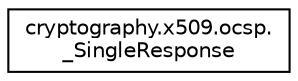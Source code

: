 digraph "Graphical Class Hierarchy"
{
 // LATEX_PDF_SIZE
  edge [fontname="Helvetica",fontsize="10",labelfontname="Helvetica",labelfontsize="10"];
  node [fontname="Helvetica",fontsize="10",shape=record];
  rankdir="LR";
  Node0 [label="cryptography.x509.ocsp.\l_SingleResponse",height=0.2,width=0.4,color="black", fillcolor="white", style="filled",URL="$classcryptography_1_1x509_1_1ocsp_1_1__SingleResponse.html",tooltip=" "];
}
